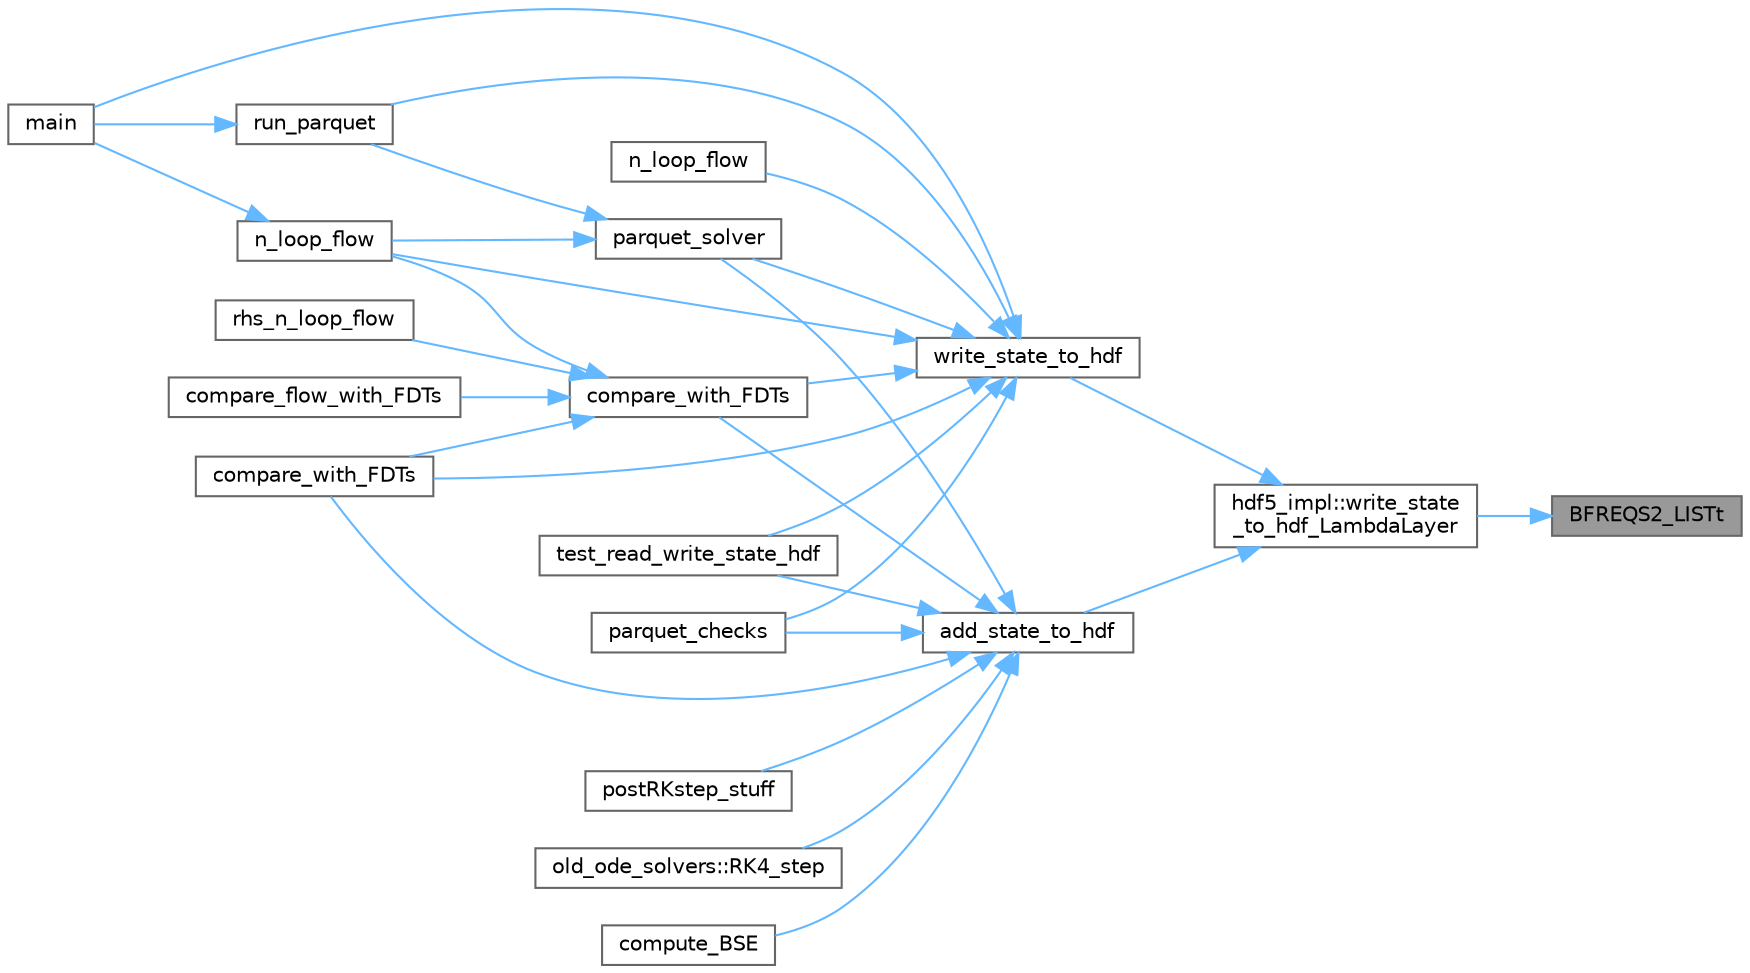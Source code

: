 digraph "BFREQS2_LISTt"
{
 // INTERACTIVE_SVG=YES
 // LATEX_PDF_SIZE
  bgcolor="transparent";
  edge [fontname=Helvetica,fontsize=10,labelfontname=Helvetica,labelfontsize=10];
  node [fontname=Helvetica,fontsize=10,shape=box,height=0.2,width=0.4];
  rankdir="RL";
  Node1 [id="Node000001",label="BFREQS2_LISTt",height=0.2,width=0.4,color="gray40", fillcolor="grey60", style="filled", fontcolor="black",tooltip=" "];
  Node1 -> Node2 [id="edge1_Node000001_Node000002",dir="back",color="steelblue1",style="solid",tooltip=" "];
  Node2 [id="Node000002",label="hdf5_impl::write_state\l_to_hdf_LambdaLayer",height=0.2,width=0.4,color="grey40", fillcolor="white", style="filled",URL="$de/dac/namespacehdf5__impl.html#a468934d31943e2ac5607091266a2e5a0",tooltip=" "];
  Node2 -> Node3 [id="edge2_Node000002_Node000003",dir="back",color="steelblue1",style="solid",tooltip=" "];
  Node3 [id="Node000003",label="add_state_to_hdf",height=0.2,width=0.4,color="grey40", fillcolor="white", style="filled",URL="$d5/de4/hdf5__routines_8hpp.html#afcbe2c8a768f64e576f593516262d476",tooltip="Open file and save state to a specified Lambda layer."];
  Node3 -> Node4 [id="edge3_Node000003_Node000004",dir="back",color="steelblue1",style="solid",tooltip=" "];
  Node4 [id="Node000004",label="compare_with_FDTs",height=0.2,width=0.4,color="grey40", fillcolor="white", style="filled",URL="$d1/d75/causality__FDT__checks_8hpp.html#a2ad9fde94cddf669f941f8405a461ae2",tooltip=" "];
  Node3 -> Node5 [id="edge4_Node000003_Node000005",dir="back",color="steelblue1",style="solid",tooltip=" "];
  Node5 [id="Node000005",label="compare_with_FDTs",height=0.2,width=0.4,color="grey40", fillcolor="white", style="filled",URL="$d1/d75/causality__FDT__checks_8hpp.html#a1f36d604808ac5fde507c3cca3e5315a",tooltip=" "];
  Node5 -> Node6 [id="edge5_Node000005_Node000006",dir="back",color="steelblue1",style="solid",tooltip=" "];
  Node6 [id="Node000006",label="compare_flow_with_FDTs",height=0.2,width=0.4,color="grey40", fillcolor="white", style="filled",URL="$d8/dca/causality__FDT__checks_8c_09_09.html#aa63e0266511b6c4db70efa67918ee795",tooltip=" "];
  Node5 -> Node4 [id="edge6_Node000005_Node000004",dir="back",color="steelblue1",style="solid",tooltip=" "];
  Node5 -> Node7 [id="edge7_Node000005_Node000007",dir="back",color="steelblue1",style="solid",tooltip=" "];
  Node7 [id="Node000007",label="n_loop_flow",height=0.2,width=0.4,color="grey40", fillcolor="white", style="filled",URL="$d4/dde/flow_8c_09_09.html#a7bebcecda67107fbc8dde6bed6d3ecaa",tooltip=" "];
  Node7 -> Node8 [id="edge8_Node000007_Node000008",dir="back",color="steelblue1",style="solid",tooltip=" "];
  Node8 [id="Node000008",label="main",height=0.2,width=0.4,color="grey40", fillcolor="white", style="filled",URL="$df/d0a/main_8cpp.html#a7114aa2dd6837734db57667a298dfcc4",tooltip=" "];
  Node5 -> Node9 [id="edge9_Node000005_Node000009",dir="back",color="steelblue1",style="solid",tooltip=" "];
  Node9 [id="Node000009",label="rhs_n_loop_flow",height=0.2,width=0.4,color="grey40", fillcolor="white", style="filled",URL="$d8/dea/right__hand__sides_8hpp.html#a856b8e93c4a2635c6c6edb5869837fb9",tooltip=" "];
  Node3 -> Node10 [id="edge10_Node000003_Node000010",dir="back",color="steelblue1",style="solid",tooltip=" "];
  Node10 [id="Node000010",label="compute_BSE",height=0.2,width=0.4,color="grey40", fillcolor="white", style="filled",URL="$dd/d0a/parquet__solver_8hpp.html#a97f702e04f1c5d26a95211570c003781",tooltip=" "];
  Node3 -> Node11 [id="edge11_Node000003_Node000011",dir="back",color="steelblue1",style="solid",tooltip=" "];
  Node11 [id="Node000011",label="parquet_checks",height=0.2,width=0.4,color="grey40", fillcolor="white", style="filled",URL="$d5/d94/parquet__solver_8c_09_09.html#a9abfea4a26adefdf395729c7604b5842",tooltip=" "];
  Node3 -> Node12 [id="edge12_Node000003_Node000012",dir="back",color="steelblue1",style="solid",tooltip=" "];
  Node12 [id="Node000012",label="parquet_solver",height=0.2,width=0.4,color="grey40", fillcolor="white", style="filled",URL="$dd/d0a/parquet__solver_8hpp.html#a07f441b6693f6e2e8d958049ae06cb73",tooltip=" "];
  Node12 -> Node7 [id="edge13_Node000012_Node000007",dir="back",color="steelblue1",style="solid",tooltip=" "];
  Node12 -> Node13 [id="edge14_Node000012_Node000013",dir="back",color="steelblue1",style="solid",tooltip=" "];
  Node13 [id="Node000013",label="run_parquet",height=0.2,width=0.4,color="grey40", fillcolor="white", style="filled",URL="$d5/d94/parquet__solver_8c_09_09.html#aaeb567e9e64243a1b424f89a13b5a425",tooltip=" "];
  Node13 -> Node8 [id="edge15_Node000013_Node000008",dir="back",color="steelblue1",style="solid",tooltip=" "];
  Node3 -> Node14 [id="edge16_Node000003_Node000014",dir="back",color="steelblue1",style="solid",tooltip=" "];
  Node14 [id="Node000014",label="postRKstep_stuff",height=0.2,width=0.4,color="grey40", fillcolor="white", style="filled",URL="$da/dc3/ODE__solvers_8hpp.html#a35926ed20edc2503238326c955ab6ded",tooltip=" "];
  Node3 -> Node15 [id="edge17_Node000003_Node000015",dir="back",color="steelblue1",style="solid",tooltip=" "];
  Node15 [id="Node000015",label="old_ode_solvers::RK4_step",height=0.2,width=0.4,color="grey40", fillcolor="white", style="filled",URL="$dd/df1/namespaceold__ode__solvers.html#aeb954768e9e969cbed9beb79669621c8",tooltip=" "];
  Node3 -> Node16 [id="edge18_Node000003_Node000016",dir="back",color="steelblue1",style="solid",tooltip=" "];
  Node16 [id="Node000016",label="test_read_write_state_hdf",height=0.2,width=0.4,color="grey40", fillcolor="white", style="filled",URL="$d5/d4f/hdf5__routines_8c_09_09.html#af51195eb9f07aad71215618c96d20a4e",tooltip=" "];
  Node2 -> Node17 [id="edge19_Node000002_Node000017",dir="back",color="steelblue1",style="solid",tooltip=" "];
  Node17 [id="Node000017",label="write_state_to_hdf",height=0.2,width=0.4,color="grey40", fillcolor="white", style="filled",URL="$d5/de4/hdf5__routines_8hpp.html#ab7f115126010e4b017eb9e12cd1c29d9",tooltip="Create file with fixed number of Lambda layers and save state to first Lambda layer."];
  Node17 -> Node4 [id="edge20_Node000017_Node000004",dir="back",color="steelblue1",style="solid",tooltip=" "];
  Node17 -> Node5 [id="edge21_Node000017_Node000005",dir="back",color="steelblue1",style="solid",tooltip=" "];
  Node17 -> Node8 [id="edge22_Node000017_Node000008",dir="back",color="steelblue1",style="solid",tooltip=" "];
  Node17 -> Node18 [id="edge23_Node000017_Node000018",dir="back",color="steelblue1",style="solid",tooltip=" "];
  Node18 [id="Node000018",label="n_loop_flow",height=0.2,width=0.4,color="grey40", fillcolor="white", style="filled",URL="$d4/dde/flow_8c_09_09.html#a4aadec32e0b8b7022f429e01abd4e1ac",tooltip=" "];
  Node17 -> Node7 [id="edge24_Node000017_Node000007",dir="back",color="steelblue1",style="solid",tooltip=" "];
  Node17 -> Node11 [id="edge25_Node000017_Node000011",dir="back",color="steelblue1",style="solid",tooltip=" "];
  Node17 -> Node12 [id="edge26_Node000017_Node000012",dir="back",color="steelblue1",style="solid",tooltip=" "];
  Node17 -> Node13 [id="edge27_Node000017_Node000013",dir="back",color="steelblue1",style="solid",tooltip=" "];
  Node17 -> Node16 [id="edge28_Node000017_Node000016",dir="back",color="steelblue1",style="solid",tooltip=" "];
}
